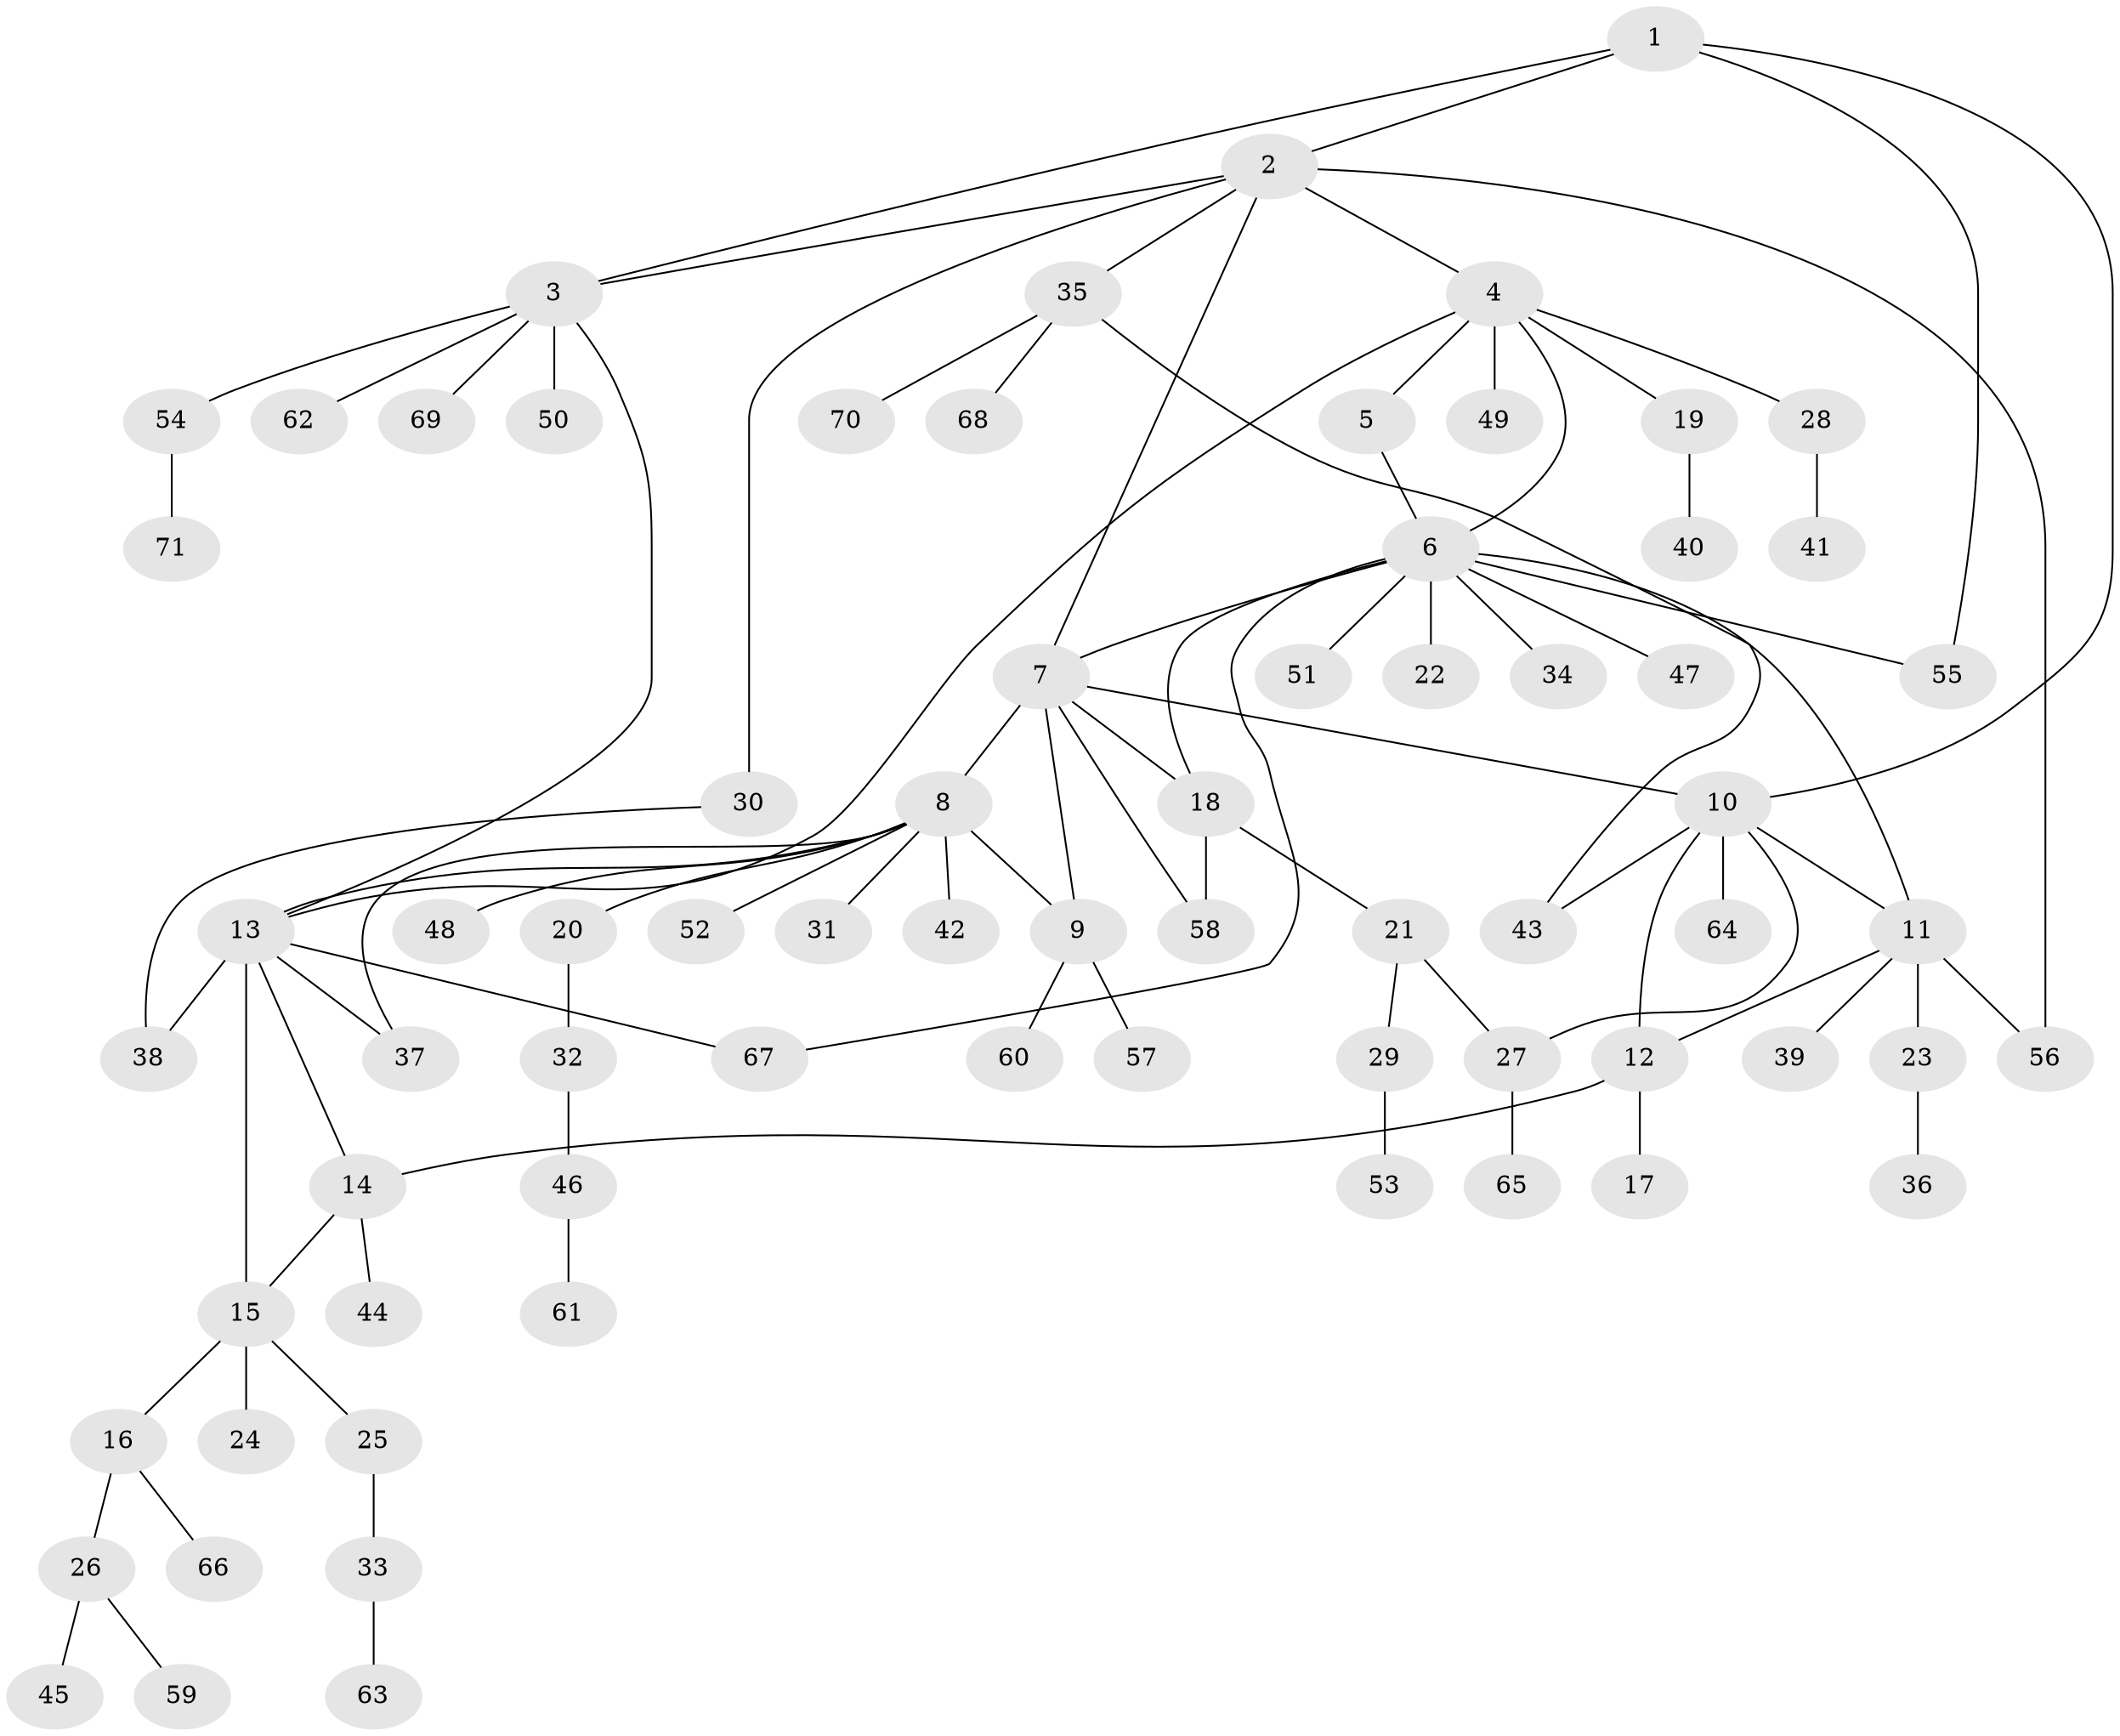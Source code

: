 // Generated by graph-tools (version 1.1) at 2025/37/03/09/25 02:37:39]
// undirected, 71 vertices, 90 edges
graph export_dot {
graph [start="1"]
  node [color=gray90,style=filled];
  1;
  2;
  3;
  4;
  5;
  6;
  7;
  8;
  9;
  10;
  11;
  12;
  13;
  14;
  15;
  16;
  17;
  18;
  19;
  20;
  21;
  22;
  23;
  24;
  25;
  26;
  27;
  28;
  29;
  30;
  31;
  32;
  33;
  34;
  35;
  36;
  37;
  38;
  39;
  40;
  41;
  42;
  43;
  44;
  45;
  46;
  47;
  48;
  49;
  50;
  51;
  52;
  53;
  54;
  55;
  56;
  57;
  58;
  59;
  60;
  61;
  62;
  63;
  64;
  65;
  66;
  67;
  68;
  69;
  70;
  71;
  1 -- 2;
  1 -- 3;
  1 -- 10;
  1 -- 55;
  2 -- 3;
  2 -- 4;
  2 -- 7;
  2 -- 30;
  2 -- 35;
  2 -- 56;
  3 -- 13;
  3 -- 50;
  3 -- 54;
  3 -- 62;
  3 -- 69;
  4 -- 5;
  4 -- 6;
  4 -- 13;
  4 -- 19;
  4 -- 28;
  4 -- 49;
  5 -- 6;
  6 -- 7;
  6 -- 11;
  6 -- 18;
  6 -- 22;
  6 -- 34;
  6 -- 47;
  6 -- 51;
  6 -- 55;
  6 -- 67;
  7 -- 8;
  7 -- 9;
  7 -- 10;
  7 -- 18;
  7 -- 58;
  8 -- 9;
  8 -- 13;
  8 -- 20;
  8 -- 31;
  8 -- 37;
  8 -- 42;
  8 -- 48;
  8 -- 52;
  9 -- 57;
  9 -- 60;
  10 -- 11;
  10 -- 12;
  10 -- 27;
  10 -- 43;
  10 -- 64;
  11 -- 12;
  11 -- 23;
  11 -- 39;
  11 -- 56;
  12 -- 14;
  12 -- 17;
  13 -- 14;
  13 -- 15;
  13 -- 37;
  13 -- 38;
  13 -- 67;
  14 -- 15;
  14 -- 44;
  15 -- 16;
  15 -- 24;
  15 -- 25;
  16 -- 26;
  16 -- 66;
  18 -- 21;
  18 -- 58;
  19 -- 40;
  20 -- 32;
  21 -- 27;
  21 -- 29;
  23 -- 36;
  25 -- 33;
  26 -- 45;
  26 -- 59;
  27 -- 65;
  28 -- 41;
  29 -- 53;
  30 -- 38;
  32 -- 46;
  33 -- 63;
  35 -- 43;
  35 -- 68;
  35 -- 70;
  46 -- 61;
  54 -- 71;
}
